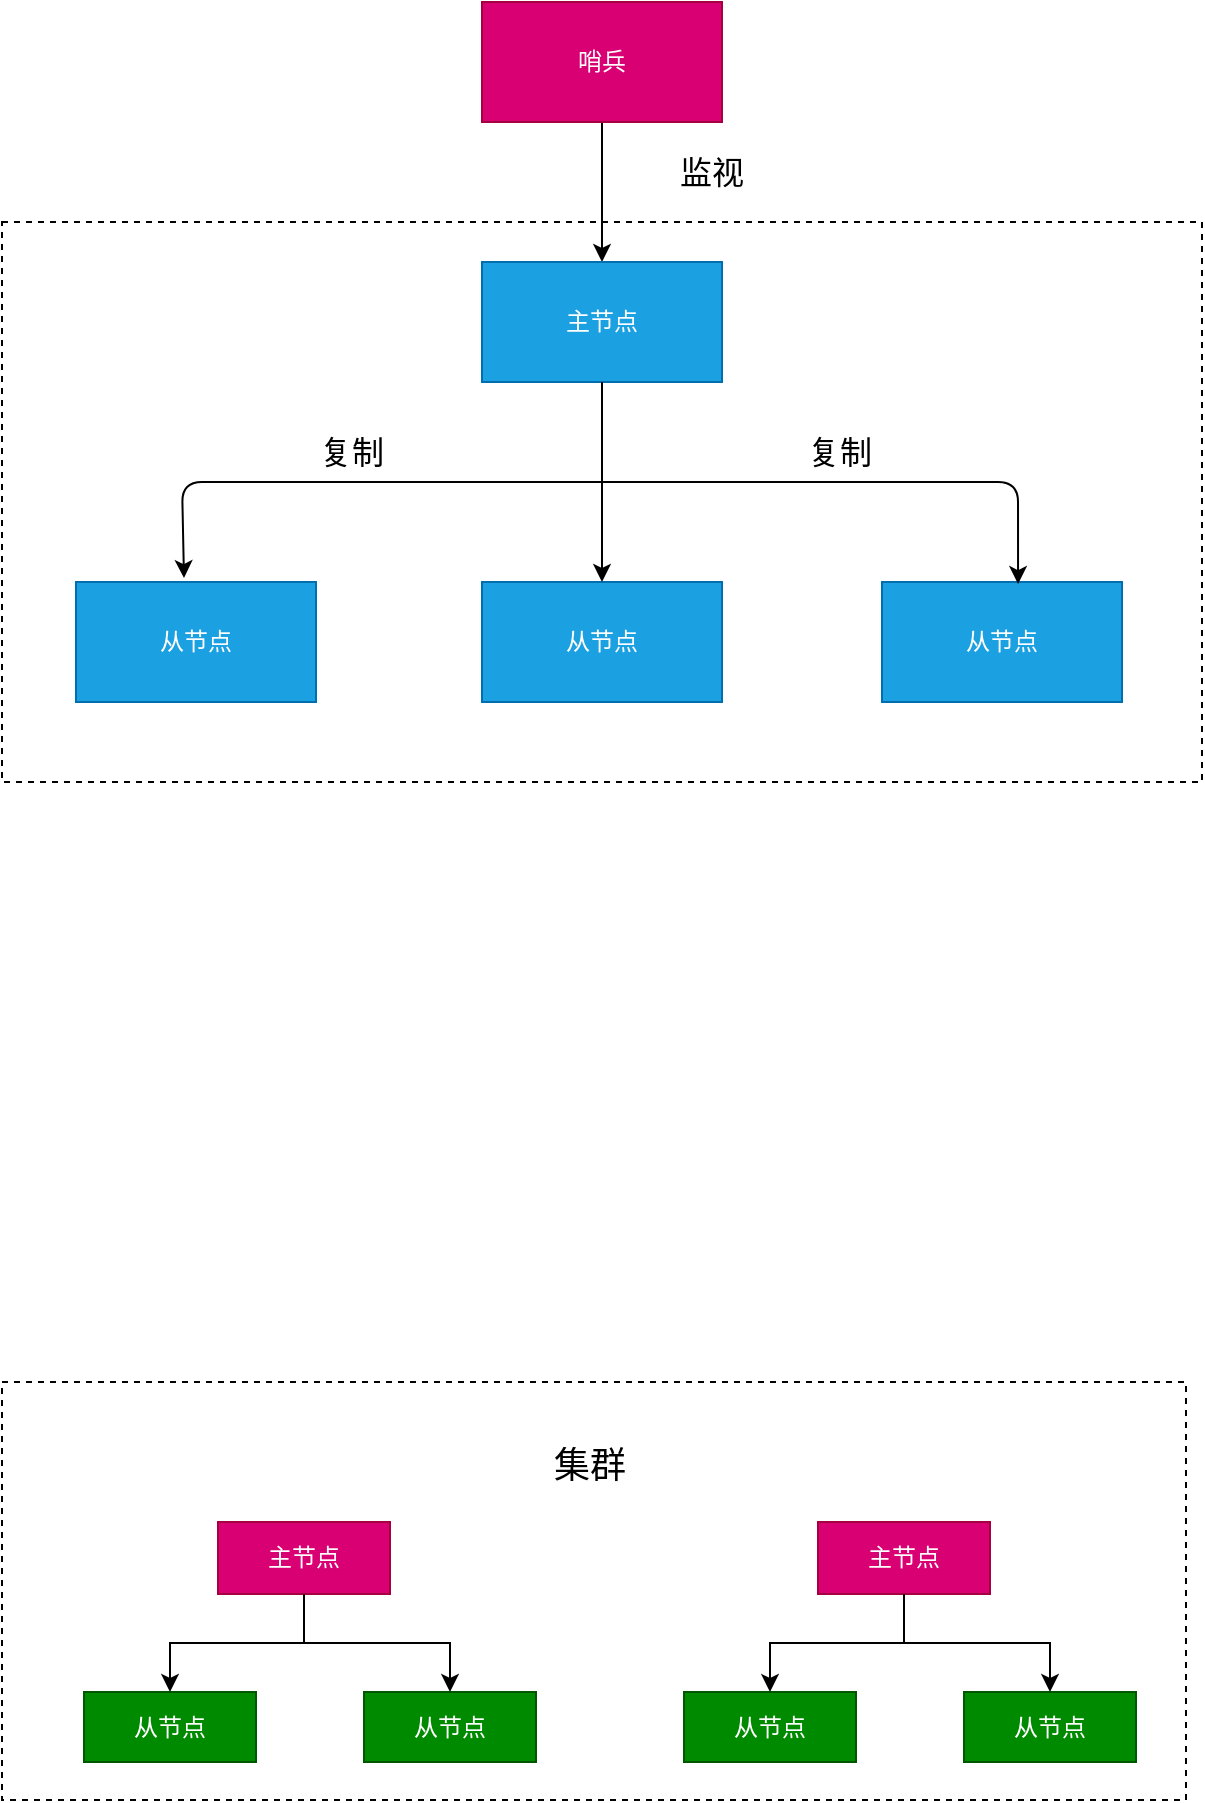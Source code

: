 <mxfile version="14.6.3" type="github">
  <diagram id="2rhrJlg8VxJwap3iuX5Z" name="第 1 页">
    <mxGraphModel dx="1108" dy="624" grid="0" gridSize="10" guides="1" tooltips="1" connect="1" arrows="1" fold="1" page="0" pageScale="1" pageWidth="827" pageHeight="1169" math="0" shadow="0">
      <root>
        <mxCell id="0" />
        <mxCell id="1" parent="0" />
        <mxCell id="kZivcypazWpZHnETLAVk-34" value="" style="rounded=0;whiteSpace=wrap;html=1;sketch=0;dashed=1;" vertex="1" parent="1">
          <mxGeometry x="40" y="840" width="592" height="209" as="geometry" />
        </mxCell>
        <mxCell id="kZivcypazWpZHnETLAVk-11" value="" style="rounded=0;whiteSpace=wrap;html=1;dashed=1;" vertex="1" parent="1">
          <mxGeometry x="40" y="260" width="600" height="280" as="geometry" />
        </mxCell>
        <mxCell id="kZivcypazWpZHnETLAVk-13" style="edgeStyle=orthogonalEdgeStyle;rounded=0;orthogonalLoop=1;jettySize=auto;html=1;exitX=0.5;exitY=1;exitDx=0;exitDy=0;entryX=0.5;entryY=0;entryDx=0;entryDy=0;" edge="1" parent="1" source="kZivcypazWpZHnETLAVk-1" target="kZivcypazWpZHnETLAVk-2">
          <mxGeometry relative="1" as="geometry" />
        </mxCell>
        <mxCell id="kZivcypazWpZHnETLAVk-1" value="哨兵" style="rounded=0;whiteSpace=wrap;html=1;fillColor=#d80073;strokeColor=#A50040;fontColor=#ffffff;" vertex="1" parent="1">
          <mxGeometry x="280" y="150" width="120" height="60" as="geometry" />
        </mxCell>
        <mxCell id="kZivcypazWpZHnETLAVk-2" value="主节点" style="rounded=0;whiteSpace=wrap;html=1;fillColor=#1ba1e2;strokeColor=#006EAF;fontColor=#ffffff;" vertex="1" parent="1">
          <mxGeometry x="280" y="280" width="120" height="60" as="geometry" />
        </mxCell>
        <mxCell id="kZivcypazWpZHnETLAVk-4" value="从节点" style="rounded=0;whiteSpace=wrap;html=1;fillColor=#1ba1e2;strokeColor=#006EAF;fontColor=#ffffff;" vertex="1" parent="1">
          <mxGeometry x="280" y="440" width="120" height="60" as="geometry" />
        </mxCell>
        <mxCell id="kZivcypazWpZHnETLAVk-6" value="从节点" style="rounded=0;whiteSpace=wrap;html=1;fillColor=#1ba1e2;strokeColor=#006EAF;fontColor=#ffffff;" vertex="1" parent="1">
          <mxGeometry x="77" y="440" width="120" height="60" as="geometry" />
        </mxCell>
        <mxCell id="kZivcypazWpZHnETLAVk-7" value="从节点" style="rounded=0;whiteSpace=wrap;html=1;fillColor=#1ba1e2;strokeColor=#006EAF;fontColor=#ffffff;" vertex="1" parent="1">
          <mxGeometry x="480" y="440" width="120" height="60" as="geometry" />
        </mxCell>
        <mxCell id="kZivcypazWpZHnETLAVk-8" value="" style="endArrow=classic;html=1;exitX=0.5;exitY=1;exitDx=0;exitDy=0;entryX=0.5;entryY=0;entryDx=0;entryDy=0;" edge="1" parent="1" source="kZivcypazWpZHnETLAVk-2" target="kZivcypazWpZHnETLAVk-4">
          <mxGeometry width="50" height="50" relative="1" as="geometry">
            <mxPoint x="410" y="410" as="sourcePoint" />
            <mxPoint x="460" y="360" as="targetPoint" />
          </mxGeometry>
        </mxCell>
        <mxCell id="kZivcypazWpZHnETLAVk-9" value="" style="endArrow=classic;startArrow=classic;html=1;exitX=0.45;exitY=-0.033;exitDx=0;exitDy=0;exitPerimeter=0;entryX=0.567;entryY=0.017;entryDx=0;entryDy=0;entryPerimeter=0;" edge="1" parent="1" source="kZivcypazWpZHnETLAVk-6" target="kZivcypazWpZHnETLAVk-7">
          <mxGeometry width="50" height="50" relative="1" as="geometry">
            <mxPoint x="410" y="410" as="sourcePoint" />
            <mxPoint x="460" y="360" as="targetPoint" />
            <Array as="points">
              <mxPoint x="130" y="390" />
              <mxPoint x="340" y="390" />
              <mxPoint x="548" y="390" />
            </Array>
          </mxGeometry>
        </mxCell>
        <mxCell id="kZivcypazWpZHnETLAVk-14" value="&lt;font style=&quot;font-size: 16px&quot;&gt;复制&lt;/font&gt;" style="text;html=1;strokeColor=none;fillColor=none;align=center;verticalAlign=middle;whiteSpace=wrap;rounded=0;dashed=1;" vertex="1" parent="1">
          <mxGeometry x="414" y="360" width="90" height="30" as="geometry" />
        </mxCell>
        <mxCell id="kZivcypazWpZHnETLAVk-15" value="&lt;font style=&quot;font-size: 16px&quot;&gt;复制&lt;/font&gt;" style="text;html=1;strokeColor=none;fillColor=none;align=center;verticalAlign=middle;whiteSpace=wrap;rounded=0;dashed=1;" vertex="1" parent="1">
          <mxGeometry x="170" y="360" width="90" height="30" as="geometry" />
        </mxCell>
        <mxCell id="kZivcypazWpZHnETLAVk-16" value="&lt;font style=&quot;font-size: 16px&quot;&gt;监视&lt;/font&gt;" style="text;html=1;strokeColor=none;fillColor=none;align=center;verticalAlign=middle;whiteSpace=wrap;rounded=0;dashed=1;" vertex="1" parent="1">
          <mxGeometry x="350" y="220" width="90" height="30" as="geometry" />
        </mxCell>
        <mxCell id="kZivcypazWpZHnETLAVk-27" value="" style="group" vertex="1" connectable="0" parent="1">
          <mxGeometry x="81" y="910" width="226" height="120" as="geometry" />
        </mxCell>
        <mxCell id="kZivcypazWpZHnETLAVk-21" value="主节点" style="rounded=0;whiteSpace=wrap;html=1;sketch=0;fillColor=#d80073;strokeColor=#A50040;fontColor=#ffffff;" vertex="1" parent="kZivcypazWpZHnETLAVk-27">
          <mxGeometry x="67" width="86" height="36" as="geometry" />
        </mxCell>
        <mxCell id="kZivcypazWpZHnETLAVk-22" value="从节点" style="rounded=0;whiteSpace=wrap;html=1;sketch=0;fillColor=#008a00;strokeColor=#005700;fontColor=#ffffff;" vertex="1" parent="kZivcypazWpZHnETLAVk-27">
          <mxGeometry y="85" width="86" height="35" as="geometry" />
        </mxCell>
        <mxCell id="kZivcypazWpZHnETLAVk-25" style="edgeStyle=orthogonalEdgeStyle;rounded=0;orthogonalLoop=1;jettySize=auto;html=1;exitX=0.5;exitY=1;exitDx=0;exitDy=0;entryX=0.5;entryY=0;entryDx=0;entryDy=0;" edge="1" parent="kZivcypazWpZHnETLAVk-27" source="kZivcypazWpZHnETLAVk-21" target="kZivcypazWpZHnETLAVk-22">
          <mxGeometry relative="1" as="geometry" />
        </mxCell>
        <mxCell id="kZivcypazWpZHnETLAVk-24" value="从节点" style="rounded=0;whiteSpace=wrap;html=1;sketch=0;fillColor=#008a00;strokeColor=#005700;fontColor=#ffffff;" vertex="1" parent="kZivcypazWpZHnETLAVk-27">
          <mxGeometry x="140" y="85" width="86" height="35" as="geometry" />
        </mxCell>
        <mxCell id="kZivcypazWpZHnETLAVk-26" style="edgeStyle=orthogonalEdgeStyle;rounded=0;orthogonalLoop=1;jettySize=auto;html=1;" edge="1" parent="kZivcypazWpZHnETLAVk-27" source="kZivcypazWpZHnETLAVk-21" target="kZivcypazWpZHnETLAVk-24">
          <mxGeometry relative="1" as="geometry" />
        </mxCell>
        <mxCell id="kZivcypazWpZHnETLAVk-28" value="" style="group" vertex="1" connectable="0" parent="1">
          <mxGeometry x="381" y="910" width="226" height="120" as="geometry" />
        </mxCell>
        <mxCell id="kZivcypazWpZHnETLAVk-29" value="主节点" style="rounded=0;whiteSpace=wrap;html=1;sketch=0;fillColor=#d80073;strokeColor=#A50040;fontColor=#ffffff;" vertex="1" parent="kZivcypazWpZHnETLAVk-28">
          <mxGeometry x="67" width="86" height="36" as="geometry" />
        </mxCell>
        <mxCell id="kZivcypazWpZHnETLAVk-30" value="从节点" style="rounded=0;whiteSpace=wrap;html=1;sketch=0;fillColor=#008a00;strokeColor=#005700;fontColor=#ffffff;" vertex="1" parent="kZivcypazWpZHnETLAVk-28">
          <mxGeometry y="85" width="86" height="35" as="geometry" />
        </mxCell>
        <mxCell id="kZivcypazWpZHnETLAVk-31" style="edgeStyle=orthogonalEdgeStyle;rounded=0;orthogonalLoop=1;jettySize=auto;html=1;exitX=0.5;exitY=1;exitDx=0;exitDy=0;entryX=0.5;entryY=0;entryDx=0;entryDy=0;" edge="1" parent="kZivcypazWpZHnETLAVk-28" source="kZivcypazWpZHnETLAVk-29" target="kZivcypazWpZHnETLAVk-30">
          <mxGeometry relative="1" as="geometry" />
        </mxCell>
        <mxCell id="kZivcypazWpZHnETLAVk-32" value="从节点" style="rounded=0;whiteSpace=wrap;html=1;sketch=0;fillColor=#008a00;strokeColor=#005700;fontColor=#ffffff;" vertex="1" parent="kZivcypazWpZHnETLAVk-28">
          <mxGeometry x="140" y="85" width="86" height="35" as="geometry" />
        </mxCell>
        <mxCell id="kZivcypazWpZHnETLAVk-33" style="edgeStyle=orthogonalEdgeStyle;rounded=0;orthogonalLoop=1;jettySize=auto;html=1;" edge="1" parent="kZivcypazWpZHnETLAVk-28" source="kZivcypazWpZHnETLAVk-29" target="kZivcypazWpZHnETLAVk-32">
          <mxGeometry relative="1" as="geometry" />
        </mxCell>
        <mxCell id="kZivcypazWpZHnETLAVk-35" value="&lt;font style=&quot;font-size: 18px&quot;&gt;集群&lt;/font&gt;" style="text;html=1;strokeColor=none;fillColor=none;align=center;verticalAlign=middle;whiteSpace=wrap;rounded=0;dashed=1;sketch=0;" vertex="1" parent="1">
          <mxGeometry x="280" y="858" width="108" height="48" as="geometry" />
        </mxCell>
      </root>
    </mxGraphModel>
  </diagram>
</mxfile>
